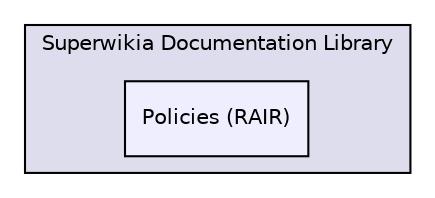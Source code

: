 digraph "Superwikia-Alpha-Codebase/Superwikia-Documentation-Library/Superwikia Documentation Library/Policies (RAIR)" {
  compound=true
  node [ fontsize="10", fontname="Helvetica"];
  edge [ labelfontsize="10", labelfontname="Helvetica"];
  subgraph clusterdir_112d5142b4f05e8052401605fb977884 {
    graph [ bgcolor="#ddddee", pencolor="black", label="Superwikia Documentation Library" fontname="Helvetica", fontsize="10", URL="dir_112d5142b4f05e8052401605fb977884.html"]
  dir_14f26d0973abaf881036b0b3c02ce968 [shape=box, label="Policies (RAIR)", style="filled", fillcolor="#eeeeff", pencolor="black", URL="dir_14f26d0973abaf881036b0b3c02ce968.html"];
  }
}

